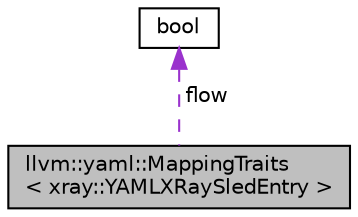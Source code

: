 digraph "llvm::yaml::MappingTraits&lt; xray::YAMLXRaySledEntry &gt;"
{
 // LATEX_PDF_SIZE
  bgcolor="transparent";
  edge [fontname="Helvetica",fontsize="10",labelfontname="Helvetica",labelfontsize="10"];
  node [fontname="Helvetica",fontsize="10",shape="box"];
  Node1 [label="llvm::yaml::MappingTraits\l\< xray::YAMLXRaySledEntry \>",height=0.2,width=0.4,color="black", fillcolor="grey75", style="filled", fontcolor="black",tooltip=" "];
  Node2 -> Node1 [dir="back",color="darkorchid3",fontsize="10",style="dashed",label=" flow" ,fontname="Helvetica"];
  Node2 [label="bool",height=0.2,width=0.4,color="black",URL="$classbool.html",tooltip=" "];
}
